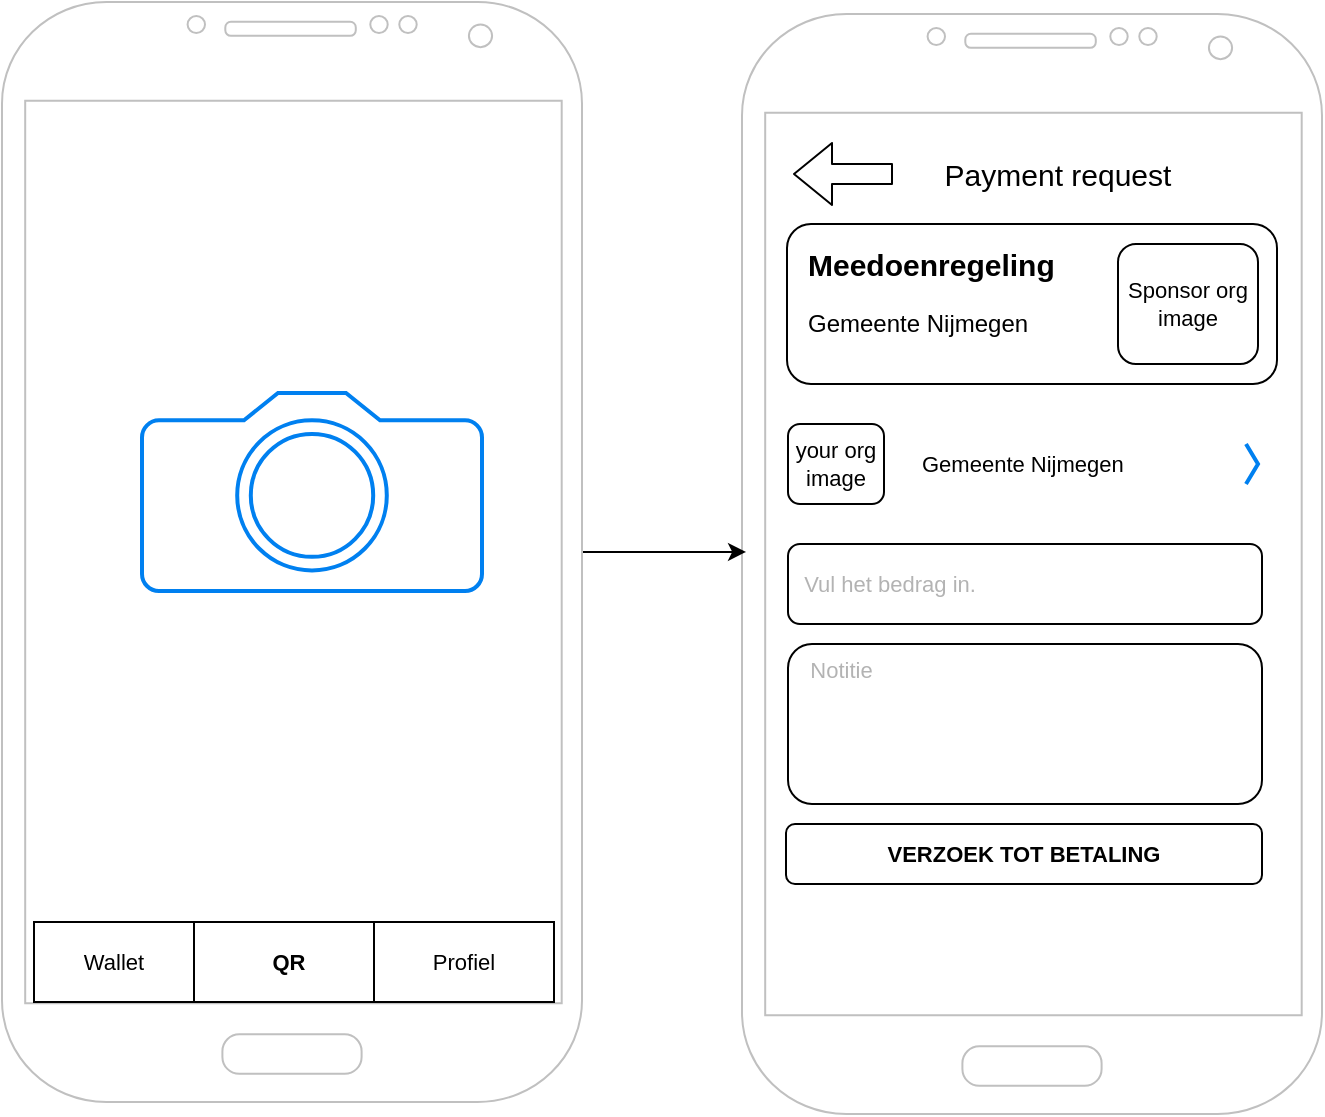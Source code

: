 <mxfile version="10.9.6" type="github"><diagram id="1XT0uS4XBgbiYzYYDxLh" name="Voucher - transaction"><mxGraphModel dx="1422" dy="778" grid="1" gridSize="10" guides="1" tooltips="1" connect="1" arrows="1" fold="1" page="1" pageScale="1" pageWidth="850" pageHeight="1100" math="0" shadow="0"><root><mxCell id="Rnv6FOSPcfC0qXLRBUFx-0"/><mxCell id="Rnv6FOSPcfC0qXLRBUFx-1" parent="Rnv6FOSPcfC0qXLRBUFx-0"/><mxCell id="E79mWQYVW6CS_nQMBuzf-0" value="" style="rounded=1;whiteSpace=wrap;html=1;fontSize=15;align=left;" vertex="1" parent="Rnv6FOSPcfC0qXLRBUFx-1"><mxGeometry x="452.5" y="130" width="245" height="80" as="geometry"/></mxCell><mxCell id="E79mWQYVW6CS_nQMBuzf-1" value="" style="verticalLabelPosition=bottom;verticalAlign=top;html=1;shadow=0;dashed=0;strokeWidth=1;shape=mxgraph.android.phone2;fillColor=#ffffff;strokeColor=#c0c0c0;fontSize=20;align=left;" vertex="1" parent="Rnv6FOSPcfC0qXLRBUFx-1"><mxGeometry x="430" y="25" width="290" height="550" as="geometry"/></mxCell><mxCell id="E79mWQYVW6CS_nQMBuzf-2" value="Meedoenregeling" style="text;html=1;strokeColor=none;fillColor=none;align=left;verticalAlign=middle;whiteSpace=wrap;rounded=0;fontStyle=1;fontSize=15;" vertex="1" parent="Rnv6FOSPcfC0qXLRBUFx-1"><mxGeometry x="460.5" y="140" width="40" height="20" as="geometry"/></mxCell><mxCell id="E79mWQYVW6CS_nQMBuzf-3" value="Gemeente Nijmegen" style="text;html=1;strokeColor=none;fillColor=none;align=left;verticalAlign=middle;whiteSpace=wrap;rounded=0;" vertex="1" parent="Rnv6FOSPcfC0qXLRBUFx-1"><mxGeometry x="460.5" y="170" width="157" height="20" as="geometry"/></mxCell><mxCell id="E79mWQYVW6CS_nQMBuzf-5" value="" style="shape=flexArrow;endArrow=classic;html=1;fontSize=15;" edge="1" parent="Rnv6FOSPcfC0qXLRBUFx-1"><mxGeometry width="50" height="50" relative="1" as="geometry"><mxPoint x="505.5" y="105" as="sourcePoint"/><mxPoint x="455.5" y="105" as="targetPoint"/></mxGeometry></mxCell><mxCell id="E79mWQYVW6CS_nQMBuzf-6" value="Payment request" style="text;html=1;strokeColor=none;fillColor=none;align=center;verticalAlign=middle;whiteSpace=wrap;rounded=0;fontSize=15;" vertex="1" parent="Rnv6FOSPcfC0qXLRBUFx-1"><mxGeometry x="518" y="95" width="140" height="20" as="geometry"/></mxCell><mxCell id="E79mWQYVW6CS_nQMBuzf-20" value="Sponsor org image" style="rounded=1;whiteSpace=wrap;html=1;fontSize=11;align=center;" vertex="1" parent="Rnv6FOSPcfC0qXLRBUFx-1"><mxGeometry x="618" y="140" width="70" height="60" as="geometry"/></mxCell><mxCell id="E79mWQYVW6CS_nQMBuzf-21" value="your org image" style="rounded=1;whiteSpace=wrap;html=1;fontSize=11;align=center;" vertex="1" parent="Rnv6FOSPcfC0qXLRBUFx-1"><mxGeometry x="453" y="230" width="48" height="40" as="geometry"/></mxCell><mxCell id="E79mWQYVW6CS_nQMBuzf-22" value="Gemeente Nijmegen" style="text;html=1;strokeColor=none;fillColor=none;align=left;verticalAlign=middle;whiteSpace=wrap;rounded=0;fontSize=11;" vertex="1" parent="Rnv6FOSPcfC0qXLRBUFx-1"><mxGeometry x="518" y="240" width="111" height="20" as="geometry"/></mxCell><mxCell id="E79mWQYVW6CS_nQMBuzf-23" value="" style="html=1;verticalLabelPosition=bottom;labelBackgroundColor=#ffffff;verticalAlign=top;shadow=0;dashed=0;strokeWidth=2;shape=mxgraph.ios7.misc.left;strokeColor=#0080f0;fontSize=11;align=left;direction=west;" vertex="1" parent="Rnv6FOSPcfC0qXLRBUFx-1"><mxGeometry x="682" y="240" width="6" height="20" as="geometry"/></mxCell><mxCell id="E79mWQYVW6CS_nQMBuzf-24" value="&lt;font color=&quot;#b3b3b3&quot;&gt;&amp;nbsp; Vul het bedrag in.&lt;/font&gt;" style="rounded=1;whiteSpace=wrap;html=1;fontSize=11;align=left;" vertex="1" parent="Rnv6FOSPcfC0qXLRBUFx-1"><mxGeometry x="453" y="290" width="237" height="40" as="geometry"/></mxCell><mxCell id="E79mWQYVW6CS_nQMBuzf-25" value="&lt;font color=&quot;#b3b3b3&quot;&gt;&amp;nbsp; &amp;nbsp;Notitie&lt;/font&gt;" style="rounded=1;whiteSpace=wrap;html=1;fontSize=11;align=left;verticalAlign=top;" vertex="1" parent="Rnv6FOSPcfC0qXLRBUFx-1"><mxGeometry x="453" y="340" width="237" height="80" as="geometry"/></mxCell><mxCell id="E79mWQYVW6CS_nQMBuzf-26" value="&lt;b&gt;VERZOEK TOT BETALING&lt;/b&gt;" style="rounded=1;whiteSpace=wrap;html=1;fontSize=11;align=center;" vertex="1" parent="Rnv6FOSPcfC0qXLRBUFx-1"><mxGeometry x="452" y="430" width="238" height="30" as="geometry"/></mxCell><mxCell id="E79mWQYVW6CS_nQMBuzf-32" style="edgeStyle=orthogonalEdgeStyle;rounded=0;orthogonalLoop=1;jettySize=auto;html=1;entryX=0.007;entryY=0.489;entryDx=0;entryDy=0;entryPerimeter=0;fontSize=11;" edge="1" parent="Rnv6FOSPcfC0qXLRBUFx-1" source="E79mWQYVW6CS_nQMBuzf-27" target="E79mWQYVW6CS_nQMBuzf-1"><mxGeometry relative="1" as="geometry"/></mxCell><mxCell id="E79mWQYVW6CS_nQMBuzf-27" value="" style="verticalLabelPosition=bottom;verticalAlign=top;html=1;shadow=0;dashed=0;strokeWidth=1;shape=mxgraph.android.phone2;fillColor=#ffffff;strokeColor=#c0c0c0;fontSize=20;align=left;" vertex="1" parent="Rnv6FOSPcfC0qXLRBUFx-1"><mxGeometry x="60" y="19" width="290" height="550" as="geometry"/></mxCell><mxCell id="E79mWQYVW6CS_nQMBuzf-28" value="&lt;b&gt;QR&lt;/b&gt;" style="rounded=0;whiteSpace=wrap;html=1;fontSize=11;align=center;" vertex="1" parent="Rnv6FOSPcfC0qXLRBUFx-1"><mxGeometry x="156" y="479" width="95" height="40" as="geometry"/></mxCell><mxCell id="E79mWQYVW6CS_nQMBuzf-29" value="Wallet" style="rounded=0;whiteSpace=wrap;html=1;fontSize=11;align=center;" vertex="1" parent="Rnv6FOSPcfC0qXLRBUFx-1"><mxGeometry x="76" y="479" width="80" height="40" as="geometry"/></mxCell><mxCell id="E79mWQYVW6CS_nQMBuzf-30" value="Profiel" style="rounded=0;whiteSpace=wrap;html=1;fontSize=11;align=center;" vertex="1" parent="Rnv6FOSPcfC0qXLRBUFx-1"><mxGeometry x="246" y="479" width="90" height="40" as="geometry"/></mxCell><mxCell id="E79mWQYVW6CS_nQMBuzf-31" value="" style="html=1;verticalLabelPosition=bottom;align=center;labelBackgroundColor=#ffffff;verticalAlign=top;strokeWidth=2;strokeColor=#0080F0;fillColor=#ffffff;shadow=0;dashed=0;shape=mxgraph.ios7.icons.camera;fontSize=11;" vertex="1" parent="Rnv6FOSPcfC0qXLRBUFx-1"><mxGeometry x="130" y="214.5" width="170" height="99" as="geometry"/></mxCell></root></mxGraphModel></diagram><diagram name="Product Voucher - transaction" id="_VlxH4ueJTYooWNz9vGT"><mxGraphModel dx="1422" dy="778" grid="1" gridSize="10" guides="1" tooltips="1" connect="1" arrows="1" fold="1" page="1" pageScale="1" pageWidth="850" pageHeight="1100" math="0" shadow="0"><root><mxCell id="qamEbHzSb0EnZZRgdVMM-0"/><mxCell id="qamEbHzSb0EnZZRgdVMM-1" parent="qamEbHzSb0EnZZRgdVMM-0"/><mxCell id="qamEbHzSb0EnZZRgdVMM-2" value="" style="rounded=1;whiteSpace=wrap;html=1;fontSize=15;align=left;" vertex="1" parent="qamEbHzSb0EnZZRgdVMM-1"><mxGeometry x="452.5" y="130" width="245" height="80" as="geometry"/></mxCell><mxCell id="qamEbHzSb0EnZZRgdVMM-3" value="" style="verticalLabelPosition=bottom;verticalAlign=top;html=1;shadow=0;dashed=0;strokeWidth=1;shape=mxgraph.android.phone2;fillColor=#ffffff;strokeColor=#c0c0c0;fontSize=20;align=left;" vertex="1" parent="qamEbHzSb0EnZZRgdVMM-1"><mxGeometry x="430" y="25" width="290" height="550" as="geometry"/></mxCell><mxCell id="qamEbHzSb0EnZZRgdVMM-4" value="Meedoenregeling" style="text;html=1;strokeColor=none;fillColor=none;align=left;verticalAlign=middle;whiteSpace=wrap;rounded=0;fontStyle=1;fontSize=15;" vertex="1" parent="qamEbHzSb0EnZZRgdVMM-1"><mxGeometry x="460.5" y="140" width="40" height="20" as="geometry"/></mxCell><mxCell id="qamEbHzSb0EnZZRgdVMM-5" value="Gemeente Nijmegen" style="text;html=1;strokeColor=none;fillColor=none;align=left;verticalAlign=middle;whiteSpace=wrap;rounded=0;" vertex="1" parent="qamEbHzSb0EnZZRgdVMM-1"><mxGeometry x="460.5" y="170" width="157" height="20" as="geometry"/></mxCell><mxCell id="qamEbHzSb0EnZZRgdVMM-6" value="" style="shape=flexArrow;endArrow=classic;html=1;fontSize=15;" edge="1" parent="qamEbHzSb0EnZZRgdVMM-1"><mxGeometry width="50" height="50" relative="1" as="geometry"><mxPoint x="505.5" y="105" as="sourcePoint"/><mxPoint x="455.5" y="105" as="targetPoint"/></mxGeometry></mxCell><mxCell id="qamEbHzSb0EnZZRgdVMM-7" value="Payment request" style="text;html=1;strokeColor=none;fillColor=none;align=center;verticalAlign=middle;whiteSpace=wrap;rounded=0;fontSize=15;" vertex="1" parent="qamEbHzSb0EnZZRgdVMM-1"><mxGeometry x="518" y="95" width="140" height="20" as="geometry"/></mxCell><mxCell id="qamEbHzSb0EnZZRgdVMM-8" value="Sponsor org image" style="rounded=1;whiteSpace=wrap;html=1;fontSize=11;align=center;" vertex="1" parent="qamEbHzSb0EnZZRgdVMM-1"><mxGeometry x="618" y="140" width="70" height="60" as="geometry"/></mxCell><mxCell id="qamEbHzSb0EnZZRgdVMM-9" value="your org image" style="rounded=1;whiteSpace=wrap;html=1;fontSize=11;align=center;" vertex="1" parent="qamEbHzSb0EnZZRgdVMM-1"><mxGeometry x="453" y="230" width="48" height="40" as="geometry"/></mxCell><mxCell id="qamEbHzSb0EnZZRgdVMM-10" value="Gemeente Nijmegen" style="text;html=1;strokeColor=none;fillColor=none;align=left;verticalAlign=middle;whiteSpace=wrap;rounded=0;fontSize=11;" vertex="1" parent="qamEbHzSb0EnZZRgdVMM-1"><mxGeometry x="518" y="240" width="111" height="20" as="geometry"/></mxCell><mxCell id="qamEbHzSb0EnZZRgdVMM-11" value="" style="html=1;verticalLabelPosition=bottom;labelBackgroundColor=#ffffff;verticalAlign=top;shadow=0;dashed=0;strokeWidth=2;shape=mxgraph.ios7.misc.left;strokeColor=#0080f0;fontSize=11;align=left;direction=west;" vertex="1" parent="qamEbHzSb0EnZZRgdVMM-1"><mxGeometry x="682" y="240" width="6" height="20" as="geometry"/></mxCell><mxCell id="qamEbHzSb0EnZZRgdVMM-12" value="&lt;font color=&quot;#b3b3b3&quot;&gt;&amp;nbsp; Vul het bedrag in.&lt;/font&gt;" style="rounded=1;whiteSpace=wrap;html=1;fontSize=11;align=left;" vertex="1" parent="qamEbHzSb0EnZZRgdVMM-1"><mxGeometry x="453" y="290" width="237" height="40" as="geometry"/></mxCell><mxCell id="qamEbHzSb0EnZZRgdVMM-13" value="&lt;font color=&quot;#b3b3b3&quot;&gt;&amp;nbsp; &amp;nbsp;Notitie&lt;/font&gt;" style="rounded=1;whiteSpace=wrap;html=1;fontSize=11;align=left;verticalAlign=top;" vertex="1" parent="qamEbHzSb0EnZZRgdVMM-1"><mxGeometry x="453" y="340" width="237" height="80" as="geometry"/></mxCell><mxCell id="qamEbHzSb0EnZZRgdVMM-14" value="&lt;b&gt;VERZOEK TOT BETALING&lt;/b&gt;" style="rounded=1;whiteSpace=wrap;html=1;fontSize=11;align=center;" vertex="1" parent="qamEbHzSb0EnZZRgdVMM-1"><mxGeometry x="452" y="430" width="238" height="30" as="geometry"/></mxCell><mxCell id="qamEbHzSb0EnZZRgdVMM-15" style="edgeStyle=orthogonalEdgeStyle;rounded=0;orthogonalLoop=1;jettySize=auto;html=1;entryX=0.007;entryY=0.489;entryDx=0;entryDy=0;entryPerimeter=0;fontSize=11;" edge="1" parent="qamEbHzSb0EnZZRgdVMM-1" source="qamEbHzSb0EnZZRgdVMM-16" target="qamEbHzSb0EnZZRgdVMM-3"><mxGeometry relative="1" as="geometry"/></mxCell><mxCell id="qamEbHzSb0EnZZRgdVMM-16" value="" style="verticalLabelPosition=bottom;verticalAlign=top;html=1;shadow=0;dashed=0;strokeWidth=1;shape=mxgraph.android.phone2;fillColor=#ffffff;strokeColor=#c0c0c0;fontSize=20;align=left;" vertex="1" parent="qamEbHzSb0EnZZRgdVMM-1"><mxGeometry x="60" y="19" width="290" height="550" as="geometry"/></mxCell><mxCell id="qamEbHzSb0EnZZRgdVMM-17" value="&lt;b&gt;QR&lt;/b&gt;" style="rounded=0;whiteSpace=wrap;html=1;fontSize=11;align=center;" vertex="1" parent="qamEbHzSb0EnZZRgdVMM-1"><mxGeometry x="156" y="479" width="95" height="40" as="geometry"/></mxCell><mxCell id="qamEbHzSb0EnZZRgdVMM-18" value="Wallet" style="rounded=0;whiteSpace=wrap;html=1;fontSize=11;align=center;" vertex="1" parent="qamEbHzSb0EnZZRgdVMM-1"><mxGeometry x="76" y="479" width="80" height="40" as="geometry"/></mxCell><mxCell id="qamEbHzSb0EnZZRgdVMM-19" value="Profiel" style="rounded=0;whiteSpace=wrap;html=1;fontSize=11;align=center;" vertex="1" parent="qamEbHzSb0EnZZRgdVMM-1"><mxGeometry x="246" y="479" width="90" height="40" as="geometry"/></mxCell><mxCell id="qamEbHzSb0EnZZRgdVMM-20" value="" style="html=1;verticalLabelPosition=bottom;align=center;labelBackgroundColor=#ffffff;verticalAlign=top;strokeWidth=2;strokeColor=#0080F0;fillColor=#ffffff;shadow=0;dashed=0;shape=mxgraph.ios7.icons.camera;fontSize=11;" vertex="1" parent="qamEbHzSb0EnZZRgdVMM-1"><mxGeometry x="130" y="214.5" width="170" height="99" as="geometry"/></mxCell></root></mxGraphModel></diagram><diagram id="82QRQXxM3kOODXKb8RHL" name="Vouchers tab"><mxGraphModel dx="1422" dy="778" grid="1" gridSize="10" guides="1" tooltips="1" connect="1" arrows="1" fold="1" page="1" pageScale="1" pageWidth="850" pageHeight="1100" math="0" shadow="0"><root><mxCell id="p1oQyMYAT1WMQYtlTMwV-0"/><mxCell id="p1oQyMYAT1WMQYtlTMwV-1" parent="p1oQyMYAT1WMQYtlTMwV-0"/><mxCell id="lgO4W5Fj85qe3-rP09ux-16" value="" style="rounded=1;whiteSpace=wrap;html=1;fontSize=15;align=left;" vertex="1" parent="p1oQyMYAT1WMQYtlTMwV-1"><mxGeometry x="45" y="200" width="245" height="80" as="geometry"/></mxCell><mxCell id="lgO4W5Fj85qe3-rP09ux-0" value="Currency" style="rounded=0;whiteSpace=wrap;html=1;fontStyle=0" vertex="1" parent="p1oQyMYAT1WMQYtlTMwV-1"><mxGeometry x="30" y="150" width="90" height="40" as="geometry"/></mxCell><mxCell id="lgO4W5Fj85qe3-rP09ux-1" value="Assets" style="rounded=0;whiteSpace=wrap;html=1;" vertex="1" parent="p1oQyMYAT1WMQYtlTMwV-1"><mxGeometry x="120" y="150" width="90" height="40" as="geometry"/></mxCell><mxCell id="lgO4W5Fj85qe3-rP09ux-2" value="Vouchers" style="rounded=0;whiteSpace=wrap;html=1;fontStyle=1" vertex="1" parent="p1oQyMYAT1WMQYtlTMwV-1"><mxGeometry x="210" y="150" width="90" height="40" as="geometry"/></mxCell><mxCell id="lgO4W5Fj85qe3-rP09ux-6" value="Vouchers" style="text;html=1;strokeColor=none;fillColor=none;align=left;verticalAlign=middle;whiteSpace=wrap;rounded=0;fontSize=26;" vertex="1" parent="p1oQyMYAT1WMQYtlTMwV-1"><mxGeometry x="50" y="100" width="85" height="30" as="geometry"/></mxCell><mxCell id="lgO4W5Fj85qe3-rP09ux-10" value="" style="verticalLabelPosition=bottom;verticalAlign=top;html=1;shadow=0;dashed=0;strokeWidth=1;shape=mxgraph.android.phone2;fillColor=#ffffff;strokeColor=#c0c0c0;fontSize=20;align=left;" vertex="1" parent="p1oQyMYAT1WMQYtlTMwV-1"><mxGeometry x="20" y="10" width="290" height="550" as="geometry"/></mxCell><mxCell id="lgO4W5Fj85qe3-rP09ux-11" value="" style="ellipse;whiteSpace=wrap;html=1;aspect=fixed;" vertex="1" parent="p1oQyMYAT1WMQYtlTMwV-1"><mxGeometry x="220" y="210" width="60" height="60" as="geometry"/></mxCell><mxCell id="lgO4W5Fj85qe3-rP09ux-12" value="Meedoenregeling" style="text;html=1;strokeColor=none;fillColor=none;align=left;verticalAlign=middle;whiteSpace=wrap;rounded=0;fontStyle=1;fontSize=15;" vertex="1" parent="p1oQyMYAT1WMQYtlTMwV-1"><mxGeometry x="53" y="210" width="40" height="20" as="geometry"/></mxCell><mxCell id="lgO4W5Fj85qe3-rP09ux-13" value="Gemeente Nijmegen" style="text;html=1;strokeColor=none;fillColor=none;align=left;verticalAlign=middle;whiteSpace=wrap;rounded=0;" vertex="1" parent="p1oQyMYAT1WMQYtlTMwV-1"><mxGeometry x="53" y="230" width="157" height="20" as="geometry"/></mxCell><mxCell id="lgO4W5Fj85qe3-rP09ux-14" value="€ 25, 51" style="text;html=1;strokeColor=none;fillColor=none;align=left;verticalAlign=middle;whiteSpace=wrap;rounded=0;fontSize=15;" vertex="1" parent="p1oQyMYAT1WMQYtlTMwV-1"><mxGeometry x="55" y="250" width="60" height="20" as="geometry"/></mxCell><mxCell id="lgO4W5Fj85qe3-rP09ux-27" value="" style="rounded=1;whiteSpace=wrap;html=1;fontSize=15;align=left;" vertex="1" parent="p1oQyMYAT1WMQYtlTMwV-1"><mxGeometry x="382.5" y="115" width="245" height="80" as="geometry"/></mxCell><mxCell id="lgO4W5Fj85qe3-rP09ux-32" value="" style="verticalLabelPosition=bottom;verticalAlign=top;html=1;shadow=0;dashed=0;strokeWidth=1;shape=mxgraph.android.phone2;fillColor=#ffffff;strokeColor=#c0c0c0;fontSize=20;align=left;" vertex="1" parent="p1oQyMYAT1WMQYtlTMwV-1"><mxGeometry x="360" y="10" width="290" height="550" as="geometry"/></mxCell><mxCell id="lgO4W5Fj85qe3-rP09ux-34" value="Meedoenregeling" style="text;html=1;strokeColor=none;fillColor=none;align=left;verticalAlign=middle;whiteSpace=wrap;rounded=0;fontStyle=1;fontSize=15;" vertex="1" parent="p1oQyMYAT1WMQYtlTMwV-1"><mxGeometry x="390.5" y="125" width="40" height="20" as="geometry"/></mxCell><mxCell id="lgO4W5Fj85qe3-rP09ux-35" value="Gemeente Nijmegen" style="text;html=1;strokeColor=none;fillColor=none;align=left;verticalAlign=middle;whiteSpace=wrap;rounded=0;" vertex="1" parent="p1oQyMYAT1WMQYtlTMwV-1"><mxGeometry x="390.5" y="145" width="157" height="20" as="geometry"/></mxCell><mxCell id="lgO4W5Fj85qe3-rP09ux-36" value="€ 25, 51" style="text;html=1;strokeColor=none;fillColor=none;align=left;verticalAlign=middle;whiteSpace=wrap;rounded=0;fontSize=15;" vertex="1" parent="p1oQyMYAT1WMQYtlTMwV-1"><mxGeometry x="392.5" y="165" width="60" height="20" as="geometry"/></mxCell><mxCell id="lgO4W5Fj85qe3-rP09ux-37" value="" style="shape=flexArrow;endArrow=classic;html=1;fontSize=15;" edge="1" parent="p1oQyMYAT1WMQYtlTMwV-1"><mxGeometry width="50" height="50" relative="1" as="geometry"><mxPoint x="435.5" y="90" as="sourcePoint"/><mxPoint x="385.5" y="90" as="targetPoint"/></mxGeometry></mxCell><mxCell id="lgO4W5Fj85qe3-rP09ux-38" value="Voucher" style="text;html=1;strokeColor=none;fillColor=none;align=center;verticalAlign=middle;whiteSpace=wrap;rounded=0;fontSize=15;" vertex="1" parent="p1oQyMYAT1WMQYtlTMwV-1"><mxGeometry x="480" y="70" width="40" height="20" as="geometry"/></mxCell><mxCell id="lgO4W5Fj85qe3-rP09ux-39" value="Email to Me" style="rounded=1;whiteSpace=wrap;html=1;fontSize=15;align=center;" vertex="1" parent="p1oQyMYAT1WMQYtlTMwV-1"><mxGeometry x="383" y="210" width="108" height="30" as="geometry"/></mxCell><mxCell id="lgO4W5Fj85qe3-rP09ux-40" value="Voucher Info" style="rounded=1;whiteSpace=wrap;html=1;fontSize=15;align=center;" vertex="1" parent="p1oQyMYAT1WMQYtlTMwV-1"><mxGeometry x="510" y="210" width="118" height="30" as="geometry"/></mxCell><mxCell id="lgO4W5Fj85qe3-rP09ux-41" value="History" style="text;html=1;strokeColor=none;fillColor=none;align=left;verticalAlign=middle;whiteSpace=wrap;rounded=0;fontSize=20;fontStyle=1" vertex="1" parent="p1oQyMYAT1WMQYtlTMwV-1"><mxGeometry x="390.5" y="260" width="40" height="20" as="geometry"/></mxCell><mxCell id="lgO4W5Fj85qe3-rP09ux-42" value="Aangemaakt&lt;br style=&quot;font-size: 11px;&quot;&gt;1 Februari 2020" style="text;html=1;strokeColor=none;fillColor=none;align=right;verticalAlign=middle;whiteSpace=wrap;rounded=0;fontSize=11;" vertex="1" parent="p1oQyMYAT1WMQYtlTMwV-1"><mxGeometry x="530" y="260" width="88" height="20" as="geometry"/></mxCell><mxCell id="lgO4W5Fj85qe3-rP09ux-44" value="" style="rounded=1;whiteSpace=wrap;html=1;fontSize=11;align=left;" vertex="1" parent="p1oQyMYAT1WMQYtlTMwV-1"><mxGeometry x="383" y="300" width="247" height="40" as="geometry"/></mxCell><mxCell id="lgO4W5Fj85qe3-rP09ux-46" value="Gemeente Nijmegen&amp;nbsp;&lt;br&gt;15 juli 16:16" style="text;html=1;fontSize=11;" vertex="1" parent="p1oQyMYAT1WMQYtlTMwV-1"><mxGeometry x="427.5" y="305" width="190" height="30" as="geometry"/></mxCell><mxCell id="lgO4W5Fj85qe3-rP09ux-47" value="" style="ellipse;whiteSpace=wrap;html=1;aspect=fixed;fontSize=11;align=right;" vertex="1" parent="p1oQyMYAT1WMQYtlTMwV-1"><mxGeometry x="390.5" y="305" width="30" height="30" as="geometry"/></mxCell><mxCell id="lgO4W5Fj85qe3-rP09ux-48" value="-1,00&lt;br&gt;Betaald" style="text;html=1;strokeColor=none;fillColor=none;align=center;verticalAlign=middle;whiteSpace=wrap;rounded=0;fontSize=11;" vertex="1" parent="p1oQyMYAT1WMQYtlTMwV-1"><mxGeometry x="578" y="310" width="40" height="20" as="geometry"/></mxCell><mxCell id="lgO4W5Fj85qe3-rP09ux-49" value="" style="rounded=1;whiteSpace=wrap;html=1;fontSize=11;align=left;" vertex="1" parent="p1oQyMYAT1WMQYtlTMwV-1"><mxGeometry x="383" y="350" width="247" height="40" as="geometry"/></mxCell><mxCell id="lgO4W5Fj85qe3-rP09ux-50" value="10 Yoga lessen&amp;nbsp;&lt;br&gt;15 juli 16:16" style="text;html=1;fontSize=11;" vertex="1" parent="p1oQyMYAT1WMQYtlTMwV-1"><mxGeometry x="427.5" y="355" width="190" height="30" as="geometry"/></mxCell><mxCell id="lgO4W5Fj85qe3-rP09ux-51" value="" style="ellipse;whiteSpace=wrap;html=1;aspect=fixed;fontSize=11;align=right;" vertex="1" parent="p1oQyMYAT1WMQYtlTMwV-1"><mxGeometry x="390.5" y="355" width="30" height="30" as="geometry"/></mxCell><mxCell id="lgO4W5Fj85qe3-rP09ux-52" value="-1,00&lt;br&gt;Aanbieding" style="text;html=1;strokeColor=none;fillColor=none;align=center;verticalAlign=middle;whiteSpace=wrap;rounded=0;fontSize=11;" vertex="1" parent="p1oQyMYAT1WMQYtlTMwV-1"><mxGeometry x="578" y="360" width="40" height="20" as="geometry"/></mxCell><mxCell id="lgO4W5Fj85qe3-rP09ux-53" value="" style="shape=image;html=1;verticalAlign=top;verticalLabelPosition=bottom;labelBackgroundColor=#ffffff;imageAspect=0;aspect=fixed;image=https://cdn1.iconfinder.com/data/icons/ios-11-glyphs/30/qr_code-128.png;fontSize=11;align=right;" vertex="1" parent="p1oQyMYAT1WMQYtlTMwV-1"><mxGeometry x="554" y="122" width="68" height="68" as="geometry"/></mxCell></root></mxGraphModel></diagram><diagram id="AFBHWnaIdj66rQOSIgS_" name="Currency tab"><mxGraphModel dx="1422" dy="778" grid="1" gridSize="10" guides="1" tooltips="1" connect="1" arrows="1" fold="1" page="1" pageScale="1" pageWidth="850" pageHeight="1100" math="0" shadow="0"><root><mxCell id="0"/><mxCell id="1" parent="0"/><mxCell id="tSxZa9qcNZNGz7dJJqBY-1" value="Currency" style="rounded=0;whiteSpace=wrap;html=1;fontStyle=1" parent="1" vertex="1"><mxGeometry x="30" y="150" width="90" height="40" as="geometry"/></mxCell><mxCell id="tSxZa9qcNZNGz7dJJqBY-4" value="Assets" style="rounded=0;whiteSpace=wrap;html=1;" parent="1" vertex="1"><mxGeometry x="120" y="150" width="90" height="40" as="geometry"/></mxCell><mxCell id="tSxZa9qcNZNGz7dJJqBY-5" value="Vouchers" style="rounded=0;whiteSpace=wrap;html=1;" parent="1" vertex="1"><mxGeometry x="210" y="150" width="90" height="40" as="geometry"/></mxCell><mxCell id="tSxZa9qcNZNGz7dJJqBY-6" value="100&lt;br&gt;Euro" style="rounded=0;whiteSpace=wrap;html=1;" parent="1" vertex="1"><mxGeometry x="30" y="220" width="270" height="40" as="geometry"/></mxCell><mxCell id="tSxZa9qcNZNGz7dJJqBY-7" value="Send" style="rounded=0;whiteSpace=wrap;html=1;" parent="1" vertex="1"><mxGeometry x="30" y="220" width="70" height="40" as="geometry"/></mxCell><mxCell id="tSxZa9qcNZNGz7dJJqBY-8" value="Request" style="rounded=0;whiteSpace=wrap;html=1;" parent="1" vertex="1"><mxGeometry x="230" y="220" width="70" height="40" as="geometry"/></mxCell><mxCell id="tSxZa9qcNZNGz7dJJqBY-10" value="Wallet" style="text;html=1;strokeColor=none;fillColor=none;align=left;verticalAlign=middle;whiteSpace=wrap;rounded=0;fontSize=26;" parent="1" vertex="1"><mxGeometry x="50" y="100" width="85" height="30" as="geometry"/></mxCell><mxCell id="tSxZa9qcNZNGz7dJJqBY-12" value="100&lt;br&gt;Ether" style="rounded=0;whiteSpace=wrap;html=1;" parent="1" vertex="1"><mxGeometry x="30" y="285" width="270" height="40" as="geometry"/></mxCell><mxCell id="tSxZa9qcNZNGz7dJJqBY-13" value="Send" style="rounded=0;whiteSpace=wrap;html=1;" parent="1" vertex="1"><mxGeometry x="30" y="285" width="70" height="40" as="geometry"/></mxCell><mxCell id="tSxZa9qcNZNGz7dJJqBY-14" value="Request" style="rounded=0;whiteSpace=wrap;html=1;" parent="1" vertex="1"><mxGeometry x="230" y="285" width="70" height="40" as="geometry"/></mxCell><mxCell id="tSxZa9qcNZNGz7dJJqBY-11" value="" style="verticalLabelPosition=bottom;verticalAlign=top;html=1;shadow=0;dashed=0;strokeWidth=1;shape=mxgraph.android.phone2;fillColor=#ffffff;strokeColor=#c0c0c0;fontSize=20;align=left;" parent="1" vertex="1"><mxGeometry x="20" y="10" width="290" height="550" as="geometry"/></mxCell><mxCell id="axm_lijVPQ2IIlZtRWUP-11" value="" style="verticalLabelPosition=bottom;verticalAlign=top;html=1;shadow=0;dashed=0;strokeWidth=1;shape=mxgraph.android.phone2;fillColor=#ffffff;strokeColor=#c0c0c0;fontSize=20;align=left;" parent="1" vertex="1"><mxGeometry x="395" y="10" width="290" height="550" as="geometry"/></mxCell><mxCell id="axm_lijVPQ2IIlZtRWUP-12" value="" style="shape=singleArrow;direction=west;whiteSpace=wrap;html=1;fontSize=26;align=left;" parent="1" vertex="1"><mxGeometry x="425" y="85" width="35" height="25" as="geometry"/></mxCell><mxCell id="axm_lijVPQ2IIlZtRWUP-13" value="100 Euro" style="text;html=1;strokeColor=none;fillColor=none;align=left;verticalAlign=middle;whiteSpace=wrap;rounded=0;fontSize=26;" parent="1" vertex="1"><mxGeometry x="425" y="140" width="245" height="20" as="geometry"/></mxCell><mxCell id="axm_lijVPQ2IIlZtRWUP-14" value="Currency&lt;br style=&quot;font-size: 12px;&quot;&gt;info" style="text;html=1;strokeColor=none;fillColor=none;align=center;verticalAlign=middle;whiteSpace=wrap;rounded=0;fontSize=12;" parent="1" vertex="1"><mxGeometry x="497.5" y="87.5" width="100" height="20" as="geometry"/></mxCell><mxCell id="axm_lijVPQ2IIlZtRWUP-15" value="Huidige balans" style="text;html=1;strokeColor=none;fillColor=none;align=center;verticalAlign=middle;whiteSpace=wrap;rounded=0;fontSize=12;" parent="1" vertex="1"><mxGeometry x="430" y="170" width="90" height="20" as="geometry"/></mxCell><mxCell id="axm_lijVPQ2IIlZtRWUP-17" value="Send" style="rounded=0;whiteSpace=wrap;html=1;" parent="1" vertex="1"><mxGeometry x="426" y="210" width="113" height="40" as="geometry"/></mxCell><mxCell id="axm_lijVPQ2IIlZtRWUP-18" value="Request" style="rounded=0;whiteSpace=wrap;html=1;" parent="1" vertex="1"><mxGeometry x="553" y="210" width="110" height="40" as="geometry"/></mxCell><mxCell id="axm_lijVPQ2IIlZtRWUP-19" value="Transactionoverview" style="text;html=1;strokeColor=none;fillColor=none;align=center;verticalAlign=middle;whiteSpace=wrap;rounded=0;fontSize=12;" parent="1" vertex="1"><mxGeometry x="455" y="275" width="40" height="20" as="geometry"/></mxCell><mxCell id="axm_lijVPQ2IIlZtRWUP-21" value="max@forus.io" style="text;html=1;strokeColor=none;fillColor=none;align=center;verticalAlign=middle;whiteSpace=wrap;rounded=0;fontSize=12;" parent="1" vertex="1"><mxGeometry x="442.5" y="325" width="40" height="20" as="geometry"/></mxCell><mxCell id="axm_lijVPQ2IIlZtRWUP-24" value="14 Juli 2019" style="text;html=1;strokeColor=none;fillColor=none;align=center;verticalAlign=middle;whiteSpace=wrap;rounded=0;fontSize=12;" parent="1" vertex="1"><mxGeometry x="426" y="305" width="75" height="20" as="geometry"/></mxCell><mxCell id="axm_lijVPQ2IIlZtRWUP-26" value="-250&amp;nbsp;" style="text;html=1;strokeColor=none;fillColor=none;align=center;verticalAlign=middle;whiteSpace=wrap;rounded=0;fontSize=12;" parent="1" vertex="1"><mxGeometry x="600" y="305" width="40" height="20" as="geometry"/></mxCell><mxCell id="axm_lijVPQ2IIlZtRWUP-30" value="" style="shape=image;html=1;verticalAlign=top;verticalLabelPosition=bottom;labelBackgroundColor=#ffffff;imageAspect=0;aspect=fixed;image=https://cdn0.iconfinder.com/data/icons/small-n-flat/24/678069-sign-error-128.png;fontSize=12;align=left;" parent="1" vertex="1"><mxGeometry x="640" y="300" width="28" height="28" as="geometry"/></mxCell><mxCell id="axm_lijVPQ2IIlZtRWUP-32" value="" style="shape=image;html=1;verticalAlign=top;verticalLabelPosition=bottom;labelBackgroundColor=#ffffff;imageAspect=0;aspect=fixed;image=https://cdn0.iconfinder.com/data/icons/heroicons-ui/24/icon-arrow-left-128.png;fontSize=12;align=left;" parent="1" vertex="1"><mxGeometry x="640" y="366" width="28" height="28" as="geometry"/></mxCell><mxCell id="axm_lijVPQ2IIlZtRWUP-33" value="max@forus.io" style="text;html=1;strokeColor=none;fillColor=none;align=center;verticalAlign=middle;whiteSpace=wrap;rounded=0;fontSize=12;" parent="1" vertex="1"><mxGeometry x="441.5" y="390" width="40" height="20" as="geometry"/></mxCell><mxCell id="axm_lijVPQ2IIlZtRWUP-34" value="14 Juli 2019" style="text;html=1;strokeColor=none;fillColor=none;align=center;verticalAlign=middle;whiteSpace=wrap;rounded=0;fontSize=12;" parent="1" vertex="1"><mxGeometry x="425" y="370" width="75" height="20" as="geometry"/></mxCell><mxCell id="axm_lijVPQ2IIlZtRWUP-35" value="40" style="text;html=1;strokeColor=none;fillColor=none;align=center;verticalAlign=middle;whiteSpace=wrap;rounded=0;fontSize=12;" parent="1" vertex="1"><mxGeometry x="599" y="370" width="40" height="20" as="geometry"/></mxCell><mxCell id="axm_lijVPQ2IIlZtRWUP-37" value="" style="shape=image;html=1;verticalAlign=top;verticalLabelPosition=bottom;labelBackgroundColor=#ffffff;imageAspect=0;aspect=fixed;image=https://cdn0.iconfinder.com/data/icons/heroicons-ui/24/icon-arrow-right-128.png;fontSize=12;align=left;" parent="1" vertex="1"><mxGeometry x="640" y="420" width="24" height="24" as="geometry"/></mxCell><mxCell id="axm_lijVPQ2IIlZtRWUP-38" value="max@forus.io" style="text;html=1;strokeColor=none;fillColor=none;align=center;verticalAlign=middle;whiteSpace=wrap;rounded=0;fontSize=12;" parent="1" vertex="1"><mxGeometry x="442.5" y="440" width="40" height="20" as="geometry"/></mxCell><mxCell id="axm_lijVPQ2IIlZtRWUP-39" value="14 Juli 2019" style="text;html=1;strokeColor=none;fillColor=none;align=center;verticalAlign=middle;whiteSpace=wrap;rounded=0;fontSize=12;" parent="1" vertex="1"><mxGeometry x="426" y="420" width="75" height="20" as="geometry"/></mxCell><mxCell id="axm_lijVPQ2IIlZtRWUP-40" value="50" style="text;html=1;strokeColor=none;fillColor=none;align=center;verticalAlign=middle;whiteSpace=wrap;rounded=0;fontSize=12;" parent="1" vertex="1"><mxGeometry x="600" y="420" width="40" height="20" as="geometry"/></mxCell><mxCell id="s7A2kgPU2c8rB3wJAw9a-1" value="" style="rounded=0;whiteSpace=wrap;html=1;fontSize=10;align=left;" parent="1" vertex="1"><mxGeometry x="730" y="140" width="120" height="60" as="geometry"/></mxCell></root></mxGraphModel></diagram><diagram id="wxYOGgg-Bq8tj76P_l-5" name="Currency - Send"><mxGraphModel dx="1422" dy="778" grid="1" gridSize="10" guides="1" tooltips="1" connect="1" arrows="1" fold="1" page="1" pageScale="1" pageWidth="850" pageHeight="1100" math="0" shadow="0"><root><mxCell id="ThYuLFQUq6e_R07Y2YzK-0"/><mxCell id="ThYuLFQUq6e_R07Y2YzK-1" parent="ThYuLFQUq6e_R07Y2YzK-0"/><mxCell id="ThYuLFQUq6e_R07Y2YzK-2" value="" style="verticalLabelPosition=bottom;verticalAlign=top;html=1;shadow=0;dashed=0;strokeWidth=1;shape=mxgraph.android.phone2;fillColor=#ffffff;strokeColor=#c0c0c0;fontSize=20;align=left;" parent="ThYuLFQUq6e_R07Y2YzK-1" vertex="1"><mxGeometry x="342" y="30" width="290" height="550" as="geometry"/></mxCell><mxCell id="ThYuLFQUq6e_R07Y2YzK-62" value="" style="verticalLabelPosition=bottom;verticalAlign=top;html=1;shadow=0;dashed=0;strokeWidth=1;shape=mxgraph.android.phone2;fillColor=#ffffff;strokeColor=#c0c0c0;fontSize=20;align=left;" parent="ThYuLFQUq6e_R07Y2YzK-1" vertex="1"><mxGeometry x="20" y="20" width="290" height="550" as="geometry"/></mxCell><mxCell id="ThYuLFQUq6e_R07Y2YzK-63" value="" style="shape=singleArrow;direction=west;whiteSpace=wrap;html=1;fontSize=26;align=left;" parent="ThYuLFQUq6e_R07Y2YzK-1" vertex="1"><mxGeometry x="50" y="95" width="35" height="25" as="geometry"/></mxCell><mxCell id="ThYuLFQUq6e_R07Y2YzK-64" value="100 Euro" style="text;html=1;strokeColor=none;fillColor=none;align=left;verticalAlign=middle;whiteSpace=wrap;rounded=0;fontSize=26;" parent="ThYuLFQUq6e_R07Y2YzK-1" vertex="1"><mxGeometry x="50" y="150" width="245" height="20" as="geometry"/></mxCell><mxCell id="ThYuLFQUq6e_R07Y2YzK-65" value="Currency&lt;br style=&quot;font-size: 12px;&quot;&gt;info" style="text;html=1;strokeColor=none;fillColor=none;align=center;verticalAlign=middle;whiteSpace=wrap;rounded=0;fontSize=12;" parent="ThYuLFQUq6e_R07Y2YzK-1" vertex="1"><mxGeometry x="122.5" y="97.5" width="100" height="20" as="geometry"/></mxCell><mxCell id="ThYuLFQUq6e_R07Y2YzK-66" value="Huidige balans" style="text;html=1;strokeColor=none;fillColor=none;align=center;verticalAlign=middle;whiteSpace=wrap;rounded=0;fontSize=12;" parent="ThYuLFQUq6e_R07Y2YzK-1" vertex="1"><mxGeometry x="55" y="180" width="90" height="20" as="geometry"/></mxCell><mxCell id="-uZY_bfyoXJA9FVLpVnR-2" style="edgeStyle=orthogonalEdgeStyle;rounded=0;orthogonalLoop=1;jettySize=auto;html=1;entryX=0.501;entryY=0.002;entryDx=0;entryDy=0;entryPerimeter=0;fontSize=10;" parent="ThYuLFQUq6e_R07Y2YzK-1" source="ThYuLFQUq6e_R07Y2YzK-67" target="ThYuLFQUq6e_R07Y2YzK-2" edge="1"><mxGeometry relative="1" as="geometry"><Array as="points"><mxPoint x="10" y="240"/><mxPoint x="10" y="10"/><mxPoint x="487" y="10"/></Array></mxGeometry></mxCell><mxCell id="ThYuLFQUq6e_R07Y2YzK-67" value="Send" style="rounded=0;whiteSpace=wrap;html=1;" parent="ThYuLFQUq6e_R07Y2YzK-1" vertex="1"><mxGeometry x="51" y="220" width="113" height="40" as="geometry"/></mxCell><mxCell id="ThYuLFQUq6e_R07Y2YzK-68" value="Request" style="rounded=0;whiteSpace=wrap;html=1;" parent="ThYuLFQUq6e_R07Y2YzK-1" vertex="1"><mxGeometry x="178" y="220" width="110" height="40" as="geometry"/></mxCell><mxCell id="ThYuLFQUq6e_R07Y2YzK-69" value="Transactionoverview" style="text;html=1;strokeColor=none;fillColor=none;align=center;verticalAlign=middle;whiteSpace=wrap;rounded=0;fontSize=12;" parent="ThYuLFQUq6e_R07Y2YzK-1" vertex="1"><mxGeometry x="80" y="285" width="40" height="20" as="geometry"/></mxCell><mxCell id="ThYuLFQUq6e_R07Y2YzK-70" value="max@forus.io" style="text;html=1;strokeColor=none;fillColor=none;align=center;verticalAlign=middle;whiteSpace=wrap;rounded=0;fontSize=12;" parent="ThYuLFQUq6e_R07Y2YzK-1" vertex="1"><mxGeometry x="67.5" y="335" width="40" height="20" as="geometry"/></mxCell><mxCell id="ThYuLFQUq6e_R07Y2YzK-71" value="14 Juli 2019" style="text;html=1;strokeColor=none;fillColor=none;align=center;verticalAlign=middle;whiteSpace=wrap;rounded=0;fontSize=12;" parent="ThYuLFQUq6e_R07Y2YzK-1" vertex="1"><mxGeometry x="51" y="315" width="75" height="20" as="geometry"/></mxCell><mxCell id="ThYuLFQUq6e_R07Y2YzK-72" value="-250&amp;nbsp;" style="text;html=1;strokeColor=none;fillColor=none;align=center;verticalAlign=middle;whiteSpace=wrap;rounded=0;fontSize=12;" parent="ThYuLFQUq6e_R07Y2YzK-1" vertex="1"><mxGeometry x="225" y="315" width="40" height="20" as="geometry"/></mxCell><mxCell id="ThYuLFQUq6e_R07Y2YzK-73" value="" style="shape=image;html=1;verticalAlign=top;verticalLabelPosition=bottom;labelBackgroundColor=#ffffff;imageAspect=0;aspect=fixed;image=https://cdn0.iconfinder.com/data/icons/small-n-flat/24/678069-sign-error-128.png;fontSize=12;align=left;" parent="ThYuLFQUq6e_R07Y2YzK-1" vertex="1"><mxGeometry x="265" y="310" width="28" height="28" as="geometry"/></mxCell><mxCell id="ThYuLFQUq6e_R07Y2YzK-74" value="" style="shape=image;html=1;verticalAlign=top;verticalLabelPosition=bottom;labelBackgroundColor=#ffffff;imageAspect=0;aspect=fixed;image=https://cdn0.iconfinder.com/data/icons/heroicons-ui/24/icon-arrow-left-128.png;fontSize=12;align=left;" parent="ThYuLFQUq6e_R07Y2YzK-1" vertex="1"><mxGeometry x="265" y="376" width="28" height="28" as="geometry"/></mxCell><mxCell id="ThYuLFQUq6e_R07Y2YzK-75" value="max@forus.io" style="text;html=1;strokeColor=none;fillColor=none;align=center;verticalAlign=middle;whiteSpace=wrap;rounded=0;fontSize=12;" parent="ThYuLFQUq6e_R07Y2YzK-1" vertex="1"><mxGeometry x="66.5" y="400" width="40" height="20" as="geometry"/></mxCell><mxCell id="ThYuLFQUq6e_R07Y2YzK-76" value="14 Juli 2019" style="text;html=1;strokeColor=none;fillColor=none;align=center;verticalAlign=middle;whiteSpace=wrap;rounded=0;fontSize=12;" parent="ThYuLFQUq6e_R07Y2YzK-1" vertex="1"><mxGeometry x="50" y="380" width="75" height="20" as="geometry"/></mxCell><mxCell id="ThYuLFQUq6e_R07Y2YzK-77" value="40" style="text;html=1;strokeColor=none;fillColor=none;align=center;verticalAlign=middle;whiteSpace=wrap;rounded=0;fontSize=12;" parent="ThYuLFQUq6e_R07Y2YzK-1" vertex="1"><mxGeometry x="224" y="380" width="40" height="20" as="geometry"/></mxCell><mxCell id="ThYuLFQUq6e_R07Y2YzK-78" value="" style="shape=image;html=1;verticalAlign=top;verticalLabelPosition=bottom;labelBackgroundColor=#ffffff;imageAspect=0;aspect=fixed;image=https://cdn0.iconfinder.com/data/icons/heroicons-ui/24/icon-arrow-right-128.png;fontSize=12;align=left;" parent="ThYuLFQUq6e_R07Y2YzK-1" vertex="1"><mxGeometry x="265" y="430" width="24" height="24" as="geometry"/></mxCell><mxCell id="ThYuLFQUq6e_R07Y2YzK-79" value="max@forus.io" style="text;html=1;strokeColor=none;fillColor=none;align=center;verticalAlign=middle;whiteSpace=wrap;rounded=0;fontSize=12;" parent="ThYuLFQUq6e_R07Y2YzK-1" vertex="1"><mxGeometry x="67.5" y="450" width="40" height="20" as="geometry"/></mxCell><mxCell id="ThYuLFQUq6e_R07Y2YzK-80" value="14 Juli 2019" style="text;html=1;strokeColor=none;fillColor=none;align=center;verticalAlign=middle;whiteSpace=wrap;rounded=0;fontSize=12;" parent="ThYuLFQUq6e_R07Y2YzK-1" vertex="1"><mxGeometry x="51" y="430" width="75" height="20" as="geometry"/></mxCell><mxCell id="ThYuLFQUq6e_R07Y2YzK-81" value="50" style="text;html=1;strokeColor=none;fillColor=none;align=center;verticalAlign=middle;whiteSpace=wrap;rounded=0;fontSize=12;" parent="ThYuLFQUq6e_R07Y2YzK-1" vertex="1"><mxGeometry x="225" y="430" width="40" height="20" as="geometry"/></mxCell><mxCell id="ThYuLFQUq6e_R07Y2YzK-129" style="edgeStyle=orthogonalEdgeStyle;rounded=0;orthogonalLoop=1;jettySize=auto;html=1;fontSize=10;" parent="ThYuLFQUq6e_R07Y2YzK-1" source="ThYuLFQUq6e_R07Y2YzK-82" target="ThYuLFQUq6e_R07Y2YzK-85" edge="1"><mxGeometry relative="1" as="geometry"><Array as="points"><mxPoint x="740" y="260"/><mxPoint x="740" y="590"/><mxPoint x="164" y="590"/></Array></mxGeometry></mxCell><mxCell id="ThYuLFQUq6e_R07Y2YzK-82" value="0,00" style="text;html=1;strokeColor=none;fillColor=none;align=center;verticalAlign=middle;whiteSpace=wrap;rounded=0;fontSize=36;labelBackgroundColor=#ffffff;fontColor=#FF8000;" parent="ThYuLFQUq6e_R07Y2YzK-1" vertex="1"><mxGeometry x="467" y="270" width="40" height="20" as="geometry"/></mxCell><mxCell id="ThYuLFQUq6e_R07Y2YzK-83" value="Send Euro" style="text;html=1;strokeColor=none;fillColor=none;align=center;verticalAlign=middle;whiteSpace=wrap;rounded=0;fontSize=14;" parent="ThYuLFQUq6e_R07Y2YzK-1" vertex="1"><mxGeometry x="397" y="107.5" width="200" height="20" as="geometry"/></mxCell><mxCell id="ThYuLFQUq6e_R07Y2YzK-84" value="" style="shape=singleArrow;direction=west;whiteSpace=wrap;html=1;fontSize=26;align=left;" parent="ThYuLFQUq6e_R07Y2YzK-1" vertex="1"><mxGeometry x="382" y="104.5" width="35" height="25" as="geometry"/></mxCell><mxCell id="ThYuLFQUq6e_R07Y2YzK-85" value="" style="verticalLabelPosition=bottom;verticalAlign=top;html=1;shadow=0;dashed=0;strokeWidth=1;shape=mxgraph.android.phone2;fillColor=#ffffff;strokeColor=#c0c0c0;fontSize=20;align=left;" parent="ThYuLFQUq6e_R07Y2YzK-1" vertex="1"><mxGeometry x="19" y="632.4" width="290" height="550" as="geometry"/></mxCell><mxCell id="ThYuLFQUq6e_R07Y2YzK-86" value="50,00" style="text;html=1;strokeColor=none;fillColor=none;align=center;verticalAlign=middle;whiteSpace=wrap;rounded=0;fontSize=36;" parent="ThYuLFQUq6e_R07Y2YzK-1" vertex="1"><mxGeometry x="144" y="872.4" width="40" height="20" as="geometry"/></mxCell><mxCell id="ThYuLFQUq6e_R07Y2YzK-87" value="&lt;font style=&quot;font-size: 14px;&quot;&gt;Euro verzenden&lt;/font&gt;" style="text;html=1;strokeColor=none;fillColor=none;align=center;verticalAlign=middle;whiteSpace=wrap;rounded=0;fontSize=14;" parent="ThYuLFQUq6e_R07Y2YzK-1" vertex="1"><mxGeometry x="74" y="709.9" width="200" height="20" as="geometry"/></mxCell><mxCell id="ThYuLFQUq6e_R07Y2YzK-88" value="" style="shape=singleArrow;direction=west;whiteSpace=wrap;html=1;fontSize=26;align=left;" parent="ThYuLFQUq6e_R07Y2YzK-1" vertex="1"><mxGeometry x="59" y="706.9" width="35" height="25" as="geometry"/></mxCell><mxCell id="-uZY_bfyoXJA9FVLpVnR-3" style="edgeStyle=orthogonalEdgeStyle;rounded=0;orthogonalLoop=1;jettySize=auto;html=1;entryX=0.469;entryY=0.02;entryDx=0;entryDy=0;entryPerimeter=0;fontSize=10;" parent="ThYuLFQUq6e_R07Y2YzK-1" source="ThYuLFQUq6e_R07Y2YzK-91" target="ThYuLFQUq6e_R07Y2YzK-94" edge="1"><mxGeometry relative="1" as="geometry"><Array as="points"><mxPoint x="330" y="1090"/><mxPoint x="330" y="644"/></Array></mxGeometry></mxCell><mxCell id="ThYuLFQUq6e_R07Y2YzK-91" value="Choose receiver" style="rounded=0;whiteSpace=wrap;html=1;fontSize=14;align=center;" parent="ThYuLFQUq6e_R07Y2YzK-1" vertex="1"><mxGeometry x="60" y="1060" width="220" height="60" as="geometry"/></mxCell><mxCell id="ThYuLFQUq6e_R07Y2YzK-94" value="" style="verticalLabelPosition=bottom;verticalAlign=top;html=1;shadow=0;dashed=0;strokeWidth=1;shape=mxgraph.android.phone2;fillColor=#ffffff;strokeColor=#c0c0c0;fontSize=20;align=left;" parent="ThYuLFQUq6e_R07Y2YzK-1" vertex="1"><mxGeometry x="342" y="632.4" width="290" height="550" as="geometry"/></mxCell><mxCell id="ThYuLFQUq6e_R07Y2YzK-96" value="Choose receiver" style="text;html=1;strokeColor=none;fillColor=none;align=center;verticalAlign=middle;whiteSpace=wrap;rounded=0;fontSize=14;" parent="ThYuLFQUq6e_R07Y2YzK-1" vertex="1"><mxGeometry x="397" y="709.9" width="200" height="20" as="geometry"/></mxCell><mxCell id="ThYuLFQUq6e_R07Y2YzK-97" value="" style="shape=singleArrow;direction=west;whiteSpace=wrap;html=1;fontSize=26;align=left;" parent="ThYuLFQUq6e_R07Y2YzK-1" vertex="1"><mxGeometry x="382" y="706.9" width="35" height="25" as="geometry"/></mxCell><mxCell id="ThYuLFQUq6e_R07Y2YzK-128" style="edgeStyle=orthogonalEdgeStyle;rounded=0;orthogonalLoop=1;jettySize=auto;html=1;fontSize=10;" parent="ThYuLFQUq6e_R07Y2YzK-1" source="ThYuLFQUq6e_R07Y2YzK-99" target="ThYuLFQUq6e_R07Y2YzK-117" edge="1"><mxGeometry relative="1" as="geometry"><Array as="points"><mxPoint x="670" y="780"/><mxPoint x="670" y="1210"/><mxPoint x="174" y="1210"/></Array></mxGeometry></mxCell><mxCell id="ThYuLFQUq6e_R07Y2YzK-99" value="Search..." style="rounded=0;whiteSpace=wrap;html=1;fontSize=14;align=left;" parent="ThYuLFQUq6e_R07Y2YzK-1" vertex="1"><mxGeometry x="382" y="760" width="205" height="40" as="geometry"/></mxCell><mxCell id="ThYuLFQUq6e_R07Y2YzK-101" value="Fill in address 0x01" style="rounded=0;whiteSpace=wrap;html=1;fontSize=14;align=left;" parent="ThYuLFQUq6e_R07Y2YzK-1" vertex="1"><mxGeometry x="382" y="810" width="145" height="50" as="geometry"/></mxCell><mxCell id="ThYuLFQUq6e_R07Y2YzK-102" value="scan" style="rounded=0;whiteSpace=wrap;html=1;fontSize=14;align=center;verticalAlign=bottom;" parent="ThYuLFQUq6e_R07Y2YzK-1" vertex="1"><mxGeometry x="537" y="810" width="48" height="50" as="geometry"/></mxCell><mxCell id="ThYuLFQUq6e_R07Y2YzK-105" value="" style="shape=image;html=1;verticalAlign=top;verticalLabelPosition=bottom;labelBackgroundColor=#ffffff;imageAspect=0;aspect=fixed;image=https://cdn1.iconfinder.com/data/icons/ios-11-glyphs/30/qr_code-128.png;fontSize=14;align=left;" parent="ThYuLFQUq6e_R07Y2YzK-1" vertex="1"><mxGeometry x="552" y="821" width="18" height="18" as="geometry"/></mxCell><mxCell id="ThYuLFQUq6e_R07Y2YzK-106" value="Recent" style="text;html=1;strokeColor=none;fillColor=none;align=center;verticalAlign=middle;whiteSpace=wrap;rounded=0;fontSize=14;" parent="ThYuLFQUq6e_R07Y2YzK-1" vertex="1"><mxGeometry x="382" y="892.5" width="40" height="20" as="geometry"/></mxCell><mxCell id="ThYuLFQUq6e_R07Y2YzK-110" value="" style="ellipse;whiteSpace=wrap;html=1;aspect=fixed;fontSize=14;align=left;" parent="ThYuLFQUq6e_R07Y2YzK-1" vertex="1"><mxGeometry x="359" y="932.5" width="40" height="40" as="geometry"/></mxCell><mxCell id="ThYuLFQUq6e_R07Y2YzK-113" value="max@forus.io" style="text;html=1;strokeColor=none;fillColor=none;align=left;verticalAlign=middle;whiteSpace=wrap;rounded=0;fontSize=14;" parent="ThYuLFQUq6e_R07Y2YzK-1" vertex="1"><mxGeometry x="415" y="932.5" width="40" height="20" as="geometry"/></mxCell><mxCell id="ThYuLFQUq6e_R07Y2YzK-114" value="0xde0b295669a9fd93d5f28d9ec85e40..." style="text;html=1;strokeColor=none;fillColor=none;align=left;verticalAlign=middle;whiteSpace=wrap;rounded=0;fontSize=10;" parent="ThYuLFQUq6e_R07Y2YzK-1" vertex="1"><mxGeometry x="415" y="952.5" width="40" height="20" as="geometry"/></mxCell><mxCell id="ThYuLFQUq6e_R07Y2YzK-117" value="" style="verticalLabelPosition=bottom;verticalAlign=top;html=1;shadow=0;dashed=0;strokeWidth=1;shape=mxgraph.android.phone2;fillColor=#ffffff;strokeColor=#c0c0c0;fontSize=20;align=left;" parent="ThYuLFQUq6e_R07Y2YzK-1" vertex="1"><mxGeometry x="29" y="1229.5" width="290" height="550" as="geometry"/></mxCell><mxCell id="ThYuLFQUq6e_R07Y2YzK-118" value="Choose receiver" style="text;html=1;strokeColor=none;fillColor=none;align=center;verticalAlign=middle;whiteSpace=wrap;rounded=0;fontSize=14;" parent="ThYuLFQUq6e_R07Y2YzK-1" vertex="1"><mxGeometry x="84" y="1307" width="200" height="20" as="geometry"/></mxCell><mxCell id="ThYuLFQUq6e_R07Y2YzK-119" value="" style="shape=singleArrow;direction=west;whiteSpace=wrap;html=1;fontSize=26;align=left;" parent="ThYuLFQUq6e_R07Y2YzK-1" vertex="1"><mxGeometry x="69" y="1304" width="35" height="25" as="geometry"/></mxCell><mxCell id="ThYuLFQUq6e_R07Y2YzK-120" value="max@forus.io" style="rounded=0;whiteSpace=wrap;html=1;fontSize=14;align=left;" parent="ThYuLFQUq6e_R07Y2YzK-1" vertex="1"><mxGeometry x="69" y="1357.1" width="205" height="40" as="geometry"/></mxCell><mxCell id="ThYuLFQUq6e_R07Y2YzK-125" value="" style="ellipse;whiteSpace=wrap;html=1;aspect=fixed;fontSize=14;align=left;" parent="ThYuLFQUq6e_R07Y2YzK-1" vertex="1"><mxGeometry x="54" y="1460.1" width="40" height="40" as="geometry"/></mxCell><mxCell id="ThYuLFQUq6e_R07Y2YzK-126" value="max@forus.io" style="text;html=1;strokeColor=none;fillColor=none;align=left;verticalAlign=middle;whiteSpace=wrap;rounded=0;fontSize=14;" parent="ThYuLFQUq6e_R07Y2YzK-1" vertex="1"><mxGeometry x="110" y="1460.1" width="40" height="20" as="geometry"/></mxCell><mxCell id="ThYuLFQUq6e_R07Y2YzK-127" value="0xde0b295669a9fd93d5f28d9ec85e40..." style="text;html=1;strokeColor=none;fillColor=none;align=left;verticalAlign=middle;whiteSpace=wrap;rounded=0;fontSize=10;" parent="ThYuLFQUq6e_R07Y2YzK-1" vertex="1"><mxGeometry x="110" y="1480.1" width="40" height="20" as="geometry"/></mxCell><mxCell id="aZFv2QobSSJYTuSeNP5c-0" value="" style="verticalLabelPosition=bottom;verticalAlign=top;html=1;shadow=0;dashed=0;strokeWidth=1;shape=mxgraph.android.phone2;fillColor=#ffffff;strokeColor=#c0c0c0;fontSize=20;align=left;" parent="ThYuLFQUq6e_R07Y2YzK-1" vertex="1"><mxGeometry x="352" y="1239.5" width="290" height="550" as="geometry"/></mxCell><mxCell id="aZFv2QobSSJYTuSeNP5c-1" value="New payment" style="text;html=1;strokeColor=none;fillColor=none;align=center;verticalAlign=middle;whiteSpace=wrap;rounded=0;fontSize=14;" parent="ThYuLFQUq6e_R07Y2YzK-1" vertex="1"><mxGeometry x="407" y="1317" width="200" height="20" as="geometry"/></mxCell><mxCell id="aZFv2QobSSJYTuSeNP5c-2" value="" style="shape=singleArrow;direction=west;whiteSpace=wrap;html=1;fontSize=26;align=left;" parent="ThYuLFQUq6e_R07Y2YzK-1" vertex="1"><mxGeometry x="392" y="1314" width="35" height="25" as="geometry"/></mxCell><mxCell id="aZFv2QobSSJYTuSeNP5c-5" value="max@forus.io" style="text;html=1;strokeColor=none;fillColor=none;align=center;verticalAlign=middle;whiteSpace=wrap;rounded=0;fontSize=14;" parent="ThYuLFQUq6e_R07Y2YzK-1" vertex="1"><mxGeometry x="552" y="1400.1" width="40" height="20" as="geometry"/></mxCell><mxCell id="aZFv2QobSSJYTuSeNP5c-10" value="50,00" style="text;html=1;strokeColor=none;fillColor=none;align=center;verticalAlign=middle;whiteSpace=wrap;rounded=0;fontSize=36;" parent="ThYuLFQUq6e_R07Y2YzK-1" vertex="1"><mxGeometry x="477" y="1460.047" width="40" height="20" as="geometry"/></mxCell><mxCell id="aZFv2QobSSJYTuSeNP5c-11" value="Send payment" style="rounded=0;whiteSpace=wrap;html=1;fontSize=10;align=center;" parent="ThYuLFQUq6e_R07Y2YzK-1" vertex="1"><mxGeometry x="380" y="1515" width="240" height="30" as="geometry"/></mxCell><mxCell id="aZFv2QobSSJYTuSeNP5c-22" value="Note" style="strokeWidth=1;shadow=0;dashed=0;align=center;html=1;shape=mxgraph.mockup.forms.rrect;fillColor=#ffffff;rSize=0;fontColor=#666666;align=left;spacingLeft=3;strokeColor=#999999;verticalAlign=top;whiteSpace=wrap;" parent="ThYuLFQUq6e_R07Y2YzK-1" vertex="1"><mxGeometry x="380" y="1560" width="240" height="60" as="geometry"/></mxCell><mxCell id="aZFv2QobSSJYTuSeNP5c-23" value="jamal@forus.io" style="text;html=1;strokeColor=none;fillColor=none;align=center;verticalAlign=middle;whiteSpace=wrap;rounded=0;fontSize=14;" parent="ThYuLFQUq6e_R07Y2YzK-1" vertex="1"><mxGeometry x="405" y="1399.1" width="40" height="20" as="geometry"/></mxCell><mxCell id="aZFv2QobSSJYTuSeNP5c-24" value="" style="ellipse;whiteSpace=wrap;html=1;aspect=fixed;fontSize=14;align=left;" parent="ThYuLFQUq6e_R07Y2YzK-1" vertex="1"><mxGeometry x="402" y="1356.882" width="40" height="40" as="geometry"/></mxCell><mxCell id="aZFv2QobSSJYTuSeNP5c-25" value="" style="ellipse;whiteSpace=wrap;html=1;aspect=fixed;fontSize=14;align=left;" parent="ThYuLFQUq6e_R07Y2YzK-1" vertex="1"><mxGeometry x="557" y="1356.882" width="40" height="40" as="geometry"/></mxCell><mxCell id="aZFv2QobSSJYTuSeNP5c-26" value="" style="shape=image;html=1;verticalAlign=top;verticalLabelPosition=bottom;labelBackgroundColor=#ffffff;imageAspect=0;aspect=fixed;image=https://cdn0.iconfinder.com/data/icons/heroicons-ui/24/icon-arrow-right-128.png;fontSize=12;align=left;" parent="ThYuLFQUq6e_R07Y2YzK-1" vertex="1"><mxGeometry x="487.5" y="1364.882" width="24" height="24" as="geometry"/></mxCell><mxCell id="aZFv2QobSSJYTuSeNP5c-27" value="" style="verticalLabelPosition=bottom;verticalAlign=top;html=1;shadow=0;dashed=0;strokeWidth=1;shape=mxgraph.android.phone2;fillColor=#ffffff;strokeColor=#c0c0c0;fontSize=20;align=left;" parent="ThYuLFQUq6e_R07Y2YzK-1" vertex="1"><mxGeometry x="25" y="1806.706" width="290" height="550" as="geometry"/></mxCell><mxCell id="aZFv2QobSSJYTuSeNP5c-38" value="" style="rounded=0;whiteSpace=wrap;html=1;fontSize=10;align=center;fillColor=#d5e8d4;strokeColor=#82b366;" parent="ThYuLFQUq6e_R07Y2YzK-1" vertex="1"><mxGeometry x="34" y="1850" width="276" height="460" as="geometry"/></mxCell><mxCell id="aZFv2QobSSJYTuSeNP5c-39" value="" style="verticalLabelPosition=bottom;verticalAlign=top;html=1;shape=mxgraph.basic.tick;fontSize=10;align=center;" parent="ThYuLFQUq6e_R07Y2YzK-1" vertex="1"><mxGeometry x="130" y="1950" width="85" height="100" as="geometry"/></mxCell><mxCell id="aZFv2QobSSJYTuSeNP5c-40" value="Payment sent!" style="text;strokeColor=none;fillColor=none;html=1;fontSize=24;fontStyle=1;verticalAlign=middle;align=center;" parent="ThYuLFQUq6e_R07Y2YzK-1" vertex="1"><mxGeometry x="123" y="2100" width="100" height="40" as="geometry"/></mxCell></root></mxGraphModel></diagram><diagram id="ni9bFy4FgcLXNtJYpusS" name="Currency - Request"><mxGraphModel dx="494" dy="268" grid="1" gridSize="10" guides="1" tooltips="1" connect="1" arrows="1" fold="1" page="1" pageScale="1" pageWidth="850" pageHeight="1100" math="0" shadow="0"><root><mxCell id="jeCD_D9GrA0ytL0d1ZfS-0"/><mxCell id="jeCD_D9GrA0ytL0d1ZfS-1" parent="jeCD_D9GrA0ytL0d1ZfS-0"/><mxCell id="oaxHr1ng-H26yslOoeP_-0" value="" style="verticalLabelPosition=bottom;verticalAlign=top;html=1;shadow=0;dashed=0;strokeWidth=1;shape=mxgraph.android.phone2;fillColor=#ffffff;strokeColor=#c0c0c0;fontSize=20;align=left;" vertex="1" parent="jeCD_D9GrA0ytL0d1ZfS-1"><mxGeometry x="20" y="20" width="290" height="550" as="geometry"/></mxCell><mxCell id="oaxHr1ng-H26yslOoeP_-1" value="" style="shape=singleArrow;direction=west;whiteSpace=wrap;html=1;fontSize=26;align=left;" vertex="1" parent="jeCD_D9GrA0ytL0d1ZfS-1"><mxGeometry x="50" y="95" width="35" height="25" as="geometry"/></mxCell><mxCell id="oaxHr1ng-H26yslOoeP_-2" value="100 Euro" style="text;html=1;strokeColor=none;fillColor=none;align=left;verticalAlign=middle;whiteSpace=wrap;rounded=0;fontSize=26;" vertex="1" parent="jeCD_D9GrA0ytL0d1ZfS-1"><mxGeometry x="50" y="150" width="245" height="20" as="geometry"/></mxCell><mxCell id="oaxHr1ng-H26yslOoeP_-3" value="Currency&lt;br style=&quot;font-size: 12px;&quot;&gt;info" style="text;html=1;strokeColor=none;fillColor=none;align=center;verticalAlign=middle;whiteSpace=wrap;rounded=0;fontSize=12;" vertex="1" parent="jeCD_D9GrA0ytL0d1ZfS-1"><mxGeometry x="122.5" y="97.5" width="100" height="20" as="geometry"/></mxCell><mxCell id="oaxHr1ng-H26yslOoeP_-4" value="Huidige balans" style="text;html=1;strokeColor=none;fillColor=none;align=center;verticalAlign=middle;whiteSpace=wrap;rounded=0;fontSize=12;" vertex="1" parent="jeCD_D9GrA0ytL0d1ZfS-1"><mxGeometry x="55" y="180" width="90" height="20" as="geometry"/></mxCell><mxCell id="oaxHr1ng-H26yslOoeP_-5" value="Send" style="rounded=0;whiteSpace=wrap;html=1;" vertex="1" parent="jeCD_D9GrA0ytL0d1ZfS-1"><mxGeometry x="51" y="220" width="113" height="40" as="geometry"/></mxCell><mxCell id="oaxHr1ng-H26yslOoeP_-6" value="Request" style="rounded=0;whiteSpace=wrap;html=1;" vertex="1" parent="jeCD_D9GrA0ytL0d1ZfS-1"><mxGeometry x="178" y="220" width="110" height="40" as="geometry"/></mxCell><mxCell id="oaxHr1ng-H26yslOoeP_-7" value="Transactionoverview" style="text;html=1;strokeColor=none;fillColor=none;align=center;verticalAlign=middle;whiteSpace=wrap;rounded=0;fontSize=12;" vertex="1" parent="jeCD_D9GrA0ytL0d1ZfS-1"><mxGeometry x="80" y="285" width="40" height="20" as="geometry"/></mxCell><mxCell id="oaxHr1ng-H26yslOoeP_-8" value="max@forus.io" style="text;html=1;strokeColor=none;fillColor=none;align=center;verticalAlign=middle;whiteSpace=wrap;rounded=0;fontSize=12;" vertex="1" parent="jeCD_D9GrA0ytL0d1ZfS-1"><mxGeometry x="67.5" y="335" width="40" height="20" as="geometry"/></mxCell><mxCell id="oaxHr1ng-H26yslOoeP_-9" value="14 Juli 2019" style="text;html=1;strokeColor=none;fillColor=none;align=center;verticalAlign=middle;whiteSpace=wrap;rounded=0;fontSize=12;" vertex="1" parent="jeCD_D9GrA0ytL0d1ZfS-1"><mxGeometry x="51" y="315" width="75" height="20" as="geometry"/></mxCell><mxCell id="oaxHr1ng-H26yslOoeP_-10" value="-250&amp;nbsp;" style="text;html=1;strokeColor=none;fillColor=none;align=center;verticalAlign=middle;whiteSpace=wrap;rounded=0;fontSize=12;" vertex="1" parent="jeCD_D9GrA0ytL0d1ZfS-1"><mxGeometry x="225" y="315" width="40" height="20" as="geometry"/></mxCell><mxCell id="oaxHr1ng-H26yslOoeP_-11" value="" style="shape=image;html=1;verticalAlign=top;verticalLabelPosition=bottom;labelBackgroundColor=#ffffff;imageAspect=0;aspect=fixed;image=https://cdn0.iconfinder.com/data/icons/small-n-flat/24/678069-sign-error-128.png;fontSize=12;align=left;" vertex="1" parent="jeCD_D9GrA0ytL0d1ZfS-1"><mxGeometry x="265" y="310" width="28" height="28" as="geometry"/></mxCell><mxCell id="oaxHr1ng-H26yslOoeP_-12" value="" style="shape=image;html=1;verticalAlign=top;verticalLabelPosition=bottom;labelBackgroundColor=#ffffff;imageAspect=0;aspect=fixed;image=https://cdn0.iconfinder.com/data/icons/heroicons-ui/24/icon-arrow-left-128.png;fontSize=12;align=left;" vertex="1" parent="jeCD_D9GrA0ytL0d1ZfS-1"><mxGeometry x="265" y="376" width="28" height="28" as="geometry"/></mxCell><mxCell id="oaxHr1ng-H26yslOoeP_-13" value="max@forus.io" style="text;html=1;strokeColor=none;fillColor=none;align=center;verticalAlign=middle;whiteSpace=wrap;rounded=0;fontSize=12;" vertex="1" parent="jeCD_D9GrA0ytL0d1ZfS-1"><mxGeometry x="66.5" y="400" width="40" height="20" as="geometry"/></mxCell><mxCell id="oaxHr1ng-H26yslOoeP_-14" value="14 Juli 2019" style="text;html=1;strokeColor=none;fillColor=none;align=center;verticalAlign=middle;whiteSpace=wrap;rounded=0;fontSize=12;" vertex="1" parent="jeCD_D9GrA0ytL0d1ZfS-1"><mxGeometry x="50" y="380" width="75" height="20" as="geometry"/></mxCell><mxCell id="oaxHr1ng-H26yslOoeP_-15" value="40" style="text;html=1;strokeColor=none;fillColor=none;align=center;verticalAlign=middle;whiteSpace=wrap;rounded=0;fontSize=12;" vertex="1" parent="jeCD_D9GrA0ytL0d1ZfS-1"><mxGeometry x="224" y="380" width="40" height="20" as="geometry"/></mxCell><mxCell id="oaxHr1ng-H26yslOoeP_-16" value="" style="shape=image;html=1;verticalAlign=top;verticalLabelPosition=bottom;labelBackgroundColor=#ffffff;imageAspect=0;aspect=fixed;image=https://cdn0.iconfinder.com/data/icons/heroicons-ui/24/icon-arrow-right-128.png;fontSize=12;align=left;" vertex="1" parent="jeCD_D9GrA0ytL0d1ZfS-1"><mxGeometry x="265" y="430" width="24" height="24" as="geometry"/></mxCell><mxCell id="oaxHr1ng-H26yslOoeP_-17" value="max@forus.io" style="text;html=1;strokeColor=none;fillColor=none;align=center;verticalAlign=middle;whiteSpace=wrap;rounded=0;fontSize=12;" vertex="1" parent="jeCD_D9GrA0ytL0d1ZfS-1"><mxGeometry x="67.5" y="450" width="40" height="20" as="geometry"/></mxCell><mxCell id="oaxHr1ng-H26yslOoeP_-18" value="14 Juli 2019" style="text;html=1;strokeColor=none;fillColor=none;align=center;verticalAlign=middle;whiteSpace=wrap;rounded=0;fontSize=12;" vertex="1" parent="jeCD_D9GrA0ytL0d1ZfS-1"><mxGeometry x="51" y="430" width="75" height="20" as="geometry"/></mxCell><mxCell id="oaxHr1ng-H26yslOoeP_-19" value="50" style="text;html=1;strokeColor=none;fillColor=none;align=center;verticalAlign=middle;whiteSpace=wrap;rounded=0;fontSize=12;" vertex="1" parent="jeCD_D9GrA0ytL0d1ZfS-1"><mxGeometry x="225" y="430" width="40" height="20" as="geometry"/></mxCell><mxCell id="lp_9VG1etE1il39xXg_v-0" value="" style="verticalLabelPosition=bottom;verticalAlign=top;html=1;shadow=0;dashed=0;strokeWidth=1;shape=mxgraph.android.phone2;fillColor=#ffffff;strokeColor=#c0c0c0;fontSize=20;align=left;" vertex="1" parent="jeCD_D9GrA0ytL0d1ZfS-1"><mxGeometry x="342" y="22" width="290" height="550" as="geometry"/></mxCell><mxCell id="lp_9VG1etE1il39xXg_v-1" value="0,00" style="text;html=1;strokeColor=none;fillColor=none;align=center;verticalAlign=middle;whiteSpace=wrap;rounded=0;fontSize=36;fontColor=#B3B3B3;" vertex="1" parent="jeCD_D9GrA0ytL0d1ZfS-1"><mxGeometry x="467" y="262" width="40" height="20" as="geometry"/></mxCell><mxCell id="lp_9VG1etE1il39xXg_v-2" value="Request Euro" style="text;html=1;strokeColor=none;fillColor=none;align=center;verticalAlign=middle;whiteSpace=wrap;rounded=0;fontSize=14;" vertex="1" parent="jeCD_D9GrA0ytL0d1ZfS-1"><mxGeometry x="397" y="99.5" width="200" height="20" as="geometry"/></mxCell><mxCell id="lp_9VG1etE1il39xXg_v-3" value="" style="shape=singleArrow;direction=west;whiteSpace=wrap;html=1;fontSize=26;align=left;" vertex="1" parent="jeCD_D9GrA0ytL0d1ZfS-1"><mxGeometry x="382" y="96.5" width="35" height="25" as="geometry"/></mxCell><mxCell id="gbeGCDqYwWtlunmHofZp-8" value="" style="verticalLabelPosition=bottom;verticalAlign=top;html=1;shadow=0;dashed=0;strokeWidth=1;shape=mxgraph.android.phone2;fillColor=#ffffff;strokeColor=#c0c0c0;fontSize=20;align=left;" vertex="1" parent="jeCD_D9GrA0ytL0d1ZfS-1"><mxGeometry x="27.5" y="602" width="290" height="550" as="geometry"/></mxCell><mxCell id="gbeGCDqYwWtlunmHofZp-9" value="4,99" style="text;html=1;strokeColor=none;fillColor=none;align=center;verticalAlign=middle;whiteSpace=wrap;rounded=0;fontSize=36;fontColor=#0324FF;" vertex="1" parent="jeCD_D9GrA0ytL0d1ZfS-1"><mxGeometry x="152.5" y="842" width="40" height="20" as="geometry"/></mxCell><mxCell id="gbeGCDqYwWtlunmHofZp-10" value="Request Euro" style="text;html=1;strokeColor=none;fillColor=none;align=center;verticalAlign=middle;whiteSpace=wrap;rounded=0;fontSize=14;" vertex="1" parent="jeCD_D9GrA0ytL0d1ZfS-1"><mxGeometry x="82.5" y="679.5" width="200" height="20" as="geometry"/></mxCell><mxCell id="gbeGCDqYwWtlunmHofZp-11" value="" style="shape=singleArrow;direction=west;whiteSpace=wrap;html=1;fontSize=26;align=left;" vertex="1" parent="jeCD_D9GrA0ytL0d1ZfS-1"><mxGeometry x="67.5" y="676.5" width="35" height="25" as="geometry"/></mxCell><mxCell id="jGs2rTce29lovdDA8grC-15" value="Present QR-code" style="rounded=0;whiteSpace=wrap;html=1;labelBackgroundColor=#ffffff;fontSize=16;fontColor=#000000;align=center;" vertex="1" parent="jeCD_D9GrA0ytL0d1ZfS-1"><mxGeometry x="60" y="1050" width="230" height="34" as="geometry"/></mxCell><mxCell id="jGs2rTce29lovdDA8grC-17" value="" style="verticalLabelPosition=bottom;verticalAlign=top;html=1;shadow=0;dashed=0;strokeWidth=1;shape=mxgraph.android.phone2;fillColor=#ffffff;strokeColor=#c0c0c0;fontSize=20;align=left;" vertex="1" parent="jeCD_D9GrA0ytL0d1ZfS-1"><mxGeometry x="362" y="600" width="290" height="550" as="geometry"/></mxCell><mxCell id="jGs2rTce29lovdDA8grC-18" value="4,99" style="text;html=1;strokeColor=none;fillColor=none;align=center;verticalAlign=middle;whiteSpace=wrap;rounded=0;fontSize=36;fontColor=#0324FF;" vertex="1" parent="jeCD_D9GrA0ytL0d1ZfS-1"><mxGeometry x="487" y="840" width="40" height="20" as="geometry"/></mxCell><mxCell id="jGs2rTce29lovdDA8grC-19" value="Request Euro" style="text;html=1;strokeColor=none;fillColor=none;align=center;verticalAlign=middle;whiteSpace=wrap;rounded=0;fontSize=14;" vertex="1" parent="jeCD_D9GrA0ytL0d1ZfS-1"><mxGeometry x="417" y="677.5" width="200" height="20" as="geometry"/></mxCell><mxCell id="jGs2rTce29lovdDA8grC-20" value="" style="shape=singleArrow;direction=west;whiteSpace=wrap;html=1;fontSize=26;align=left;" vertex="1" parent="jeCD_D9GrA0ytL0d1ZfS-1"><mxGeometry x="402" y="674.5" width="35" height="25" as="geometry"/></mxCell><mxCell id="jGs2rTce29lovdDA8grC-21" value="Or choose receiver" style="rounded=0;whiteSpace=wrap;html=1;fontSize=14;align=center;" vertex="1" parent="jeCD_D9GrA0ytL0d1ZfS-1"><mxGeometry x="422.5" y="1048" width="177" height="30" as="geometry"/></mxCell><mxCell id="jGs2rTce29lovdDA8grC-22" value="Present QR-code" style="rounded=0;whiteSpace=wrap;html=1;labelBackgroundColor=#ffffff;fontSize=16;fontColor=#000000;align=center;" vertex="1" parent="jeCD_D9GrA0ytL0d1ZfS-1"><mxGeometry x="394.5" y="998" width="230" height="34" as="geometry"/></mxCell><mxCell id="jGs2rTce29lovdDA8grC-23" value="" style="whiteSpace=wrap;html=1;aspect=fixed;labelBackgroundColor=#ffffff;fontSize=16;fontColor=#000000;align=center;" vertex="1" parent="jeCD_D9GrA0ytL0d1ZfS-1"><mxGeometry x="374.5" y="840" width="270" height="270" as="geometry"/></mxCell><mxCell id="jGs2rTce29lovdDA8grC-24" value="" style="shape=image;html=1;verticalAlign=top;verticalLabelPosition=bottom;labelBackgroundColor=#ffffff;imageAspect=0;aspect=fixed;image=https://cdn4.iconfinder.com/data/icons/hodgepodge-free/32/bitcoin_address_qr_code-128.png;fontSize=16;fontColor=#000000;align=center;" vertex="1" parent="jeCD_D9GrA0ytL0d1ZfS-1"><mxGeometry x="448.5" y="860" width="128" height="128" as="geometry"/></mxCell><mxCell id="jGs2rTce29lovdDA8grC-25" value="This is a payment request of €4,99&lt;br&gt;&lt;br&gt;Scan this QR-code with another device to accept payment request" style="text;html=1;strokeColor=none;fillColor=none;align=center;verticalAlign=middle;whiteSpace=wrap;rounded=0;labelBackgroundColor=#ffffff;fontSize=16;fontColor=#000000;" vertex="1" parent="jeCD_D9GrA0ytL0d1ZfS-1"><mxGeometry x="397.5" y="1038" width="237" height="20" as="geometry"/></mxCell><mxCell id="jGs2rTce29lovdDA8grC-26" style="edgeStyle=orthogonalEdgeStyle;rounded=0;orthogonalLoop=1;jettySize=auto;html=1;fontSize=16;fontColor=#000000;exitX=1;exitY=0.5;exitDx=0;exitDy=0;" edge="1" parent="jeCD_D9GrA0ytL0d1ZfS-1" source="jGs2rTce29lovdDA8grC-15"><mxGeometry relative="1" as="geometry"><mxPoint x="373" y="1063" as="targetPoint"/><Array as="points"><mxPoint x="340" y="1067"/><mxPoint x="340" y="1063"/></Array></mxGeometry></mxCell><mxCell id="jGs2rTce29lovdDA8grC-27" value="" style="html=1;verticalLabelPosition=bottom;labelBackgroundColor=#ffffff;verticalAlign=top;shadow=0;dashed=0;strokeWidth=2;shape=mxgraph.ios7.misc.down;strokeColor=#0080f0;fontSize=16;fontColor=#000000;align=center;" vertex="1" parent="jeCD_D9GrA0ytL0d1ZfS-1"><mxGeometry x="474.5" y="851" width="70" height="6" as="geometry"/></mxCell><mxCell id="XrFaD1LxQTq7BITK-x7c-0" value="" style="verticalLabelPosition=bottom;verticalAlign=top;html=1;shadow=0;dashed=0;strokeWidth=1;shape=mxgraph.android.phone2;fillColor=#ffffff;strokeColor=#c0c0c0;fontSize=20;align=left;" vertex="1" parent="jeCD_D9GrA0ytL0d1ZfS-1"><mxGeometry x="33" y="1210.059" width="290" height="550" as="geometry"/></mxCell><mxCell id="XrFaD1LxQTq7BITK-x7c-5" value="" style="shape=image;html=1;verticalAlign=top;verticalLabelPosition=bottom;labelBackgroundColor=#ffffff;imageAspect=0;aspect=fixed;image=https://cdn0.iconfinder.com/data/icons/feather/96/camera-128.png;fontSize=16;fontColor=#000000;align=center;" vertex="1" parent="jeCD_D9GrA0ytL0d1ZfS-1"><mxGeometry x="117" y="1400" width="128" height="128" as="geometry"/></mxCell><mxCell id="XrFaD1LxQTq7BITK-x7c-6" value="Wallet" style="rounded=0;whiteSpace=wrap;html=1;labelBackgroundColor=#ffffff;fontSize=16;fontColor=#000000;align=center;" vertex="1" parent="jeCD_D9GrA0ytL0d1ZfS-1"><mxGeometry x="48" y="1650" width="93" height="60" as="geometry"/></mxCell><mxCell id="XrFaD1LxQTq7BITK-x7c-7" value="QR" style="rounded=0;whiteSpace=wrap;html=1;labelBackgroundColor=#ffffff;fontSize=16;fontColor=#000000;align=center;fontStyle=1" vertex="1" parent="jeCD_D9GrA0ytL0d1ZfS-1"><mxGeometry x="140" y="1650" width="90" height="60" as="geometry"/></mxCell><mxCell id="XrFaD1LxQTq7BITK-x7c-8" value="Records" style="rounded=0;whiteSpace=wrap;html=1;labelBackgroundColor=#ffffff;fontSize=16;fontColor=#000000;align=center;" vertex="1" parent="jeCD_D9GrA0ytL0d1ZfS-1"><mxGeometry x="230" y="1650" width="82" height="60" as="geometry"/></mxCell><mxCell id="XrFaD1LxQTq7BITK-x7c-9" value="Different device scans payment request" style="text;html=1;strokeColor=none;fillColor=none;align=center;verticalAlign=middle;whiteSpace=wrap;rounded=0;labelBackgroundColor=#ffffff;fontSize=16;fontColor=#000000;" vertex="1" parent="jeCD_D9GrA0ytL0d1ZfS-1"><mxGeometry x="30" y="1180" width="300" height="20" as="geometry"/></mxCell><mxCell id="lB-EVg2cnkYwInmPj8FQ-0" value="" style="verticalLabelPosition=bottom;verticalAlign=top;html=1;shadow=0;dashed=0;strokeWidth=1;shape=mxgraph.android.phone2;fillColor=#ffffff;strokeColor=#c0c0c0;fontSize=20;align=left;" vertex="1" parent="jeCD_D9GrA0ytL0d1ZfS-1"><mxGeometry x="364.5" y="1205" width="290" height="550" as="geometry"/></mxCell><mxCell id="lB-EVg2cnkYwInmPj8FQ-1" value="New payment" style="text;html=1;strokeColor=none;fillColor=none;align=center;verticalAlign=middle;whiteSpace=wrap;rounded=0;fontSize=14;" vertex="1" parent="jeCD_D9GrA0ytL0d1ZfS-1"><mxGeometry x="419.5" y="1282.5" width="200" height="20" as="geometry"/></mxCell><mxCell id="lB-EVg2cnkYwInmPj8FQ-2" value="" style="shape=singleArrow;direction=west;whiteSpace=wrap;html=1;fontSize=26;align=left;" vertex="1" parent="jeCD_D9GrA0ytL0d1ZfS-1"><mxGeometry x="404.5" y="1279.5" width="35" height="25" as="geometry"/></mxCell><mxCell id="lB-EVg2cnkYwInmPj8FQ-3" value="max@forus.io" style="text;html=1;strokeColor=none;fillColor=none;align=center;verticalAlign=middle;whiteSpace=wrap;rounded=0;fontSize=14;" vertex="1" parent="jeCD_D9GrA0ytL0d1ZfS-1"><mxGeometry x="564.5" y="1365.6" width="40" height="20" as="geometry"/></mxCell><mxCell id="lB-EVg2cnkYwInmPj8FQ-4" value="4,99" style="text;html=1;strokeColor=none;fillColor=none;align=center;verticalAlign=middle;whiteSpace=wrap;rounded=0;fontSize=36;" vertex="1" parent="jeCD_D9GrA0ytL0d1ZfS-1"><mxGeometry x="489.5" y="1425.547" width="40" height="20" as="geometry"/></mxCell><mxCell id="lB-EVg2cnkYwInmPj8FQ-5" value="Send payment" style="rounded=0;whiteSpace=wrap;html=1;fontSize=10;align=center;" vertex="1" parent="jeCD_D9GrA0ytL0d1ZfS-1"><mxGeometry x="392.5" y="1480.5" width="240" height="30" as="geometry"/></mxCell><mxCell id="lB-EVg2cnkYwInmPj8FQ-6" value="Note" style="strokeWidth=1;shadow=0;dashed=0;align=center;html=1;shape=mxgraph.mockup.forms.rrect;fillColor=#ffffff;rSize=0;fontColor=#666666;align=left;spacingLeft=3;strokeColor=#999999;verticalAlign=top;whiteSpace=wrap;" vertex="1" parent="jeCD_D9GrA0ytL0d1ZfS-1"><mxGeometry x="392.5" y="1525.5" width="240" height="60" as="geometry"/></mxCell><mxCell id="lB-EVg2cnkYwInmPj8FQ-7" value="jamal@forus.io" style="text;html=1;strokeColor=none;fillColor=none;align=center;verticalAlign=middle;whiteSpace=wrap;rounded=0;fontSize=14;" vertex="1" parent="jeCD_D9GrA0ytL0d1ZfS-1"><mxGeometry x="417.5" y="1364.6" width="40" height="20" as="geometry"/></mxCell><mxCell id="lB-EVg2cnkYwInmPj8FQ-8" value="" style="ellipse;whiteSpace=wrap;html=1;aspect=fixed;fontSize=14;align=left;" vertex="1" parent="jeCD_D9GrA0ytL0d1ZfS-1"><mxGeometry x="414.5" y="1322.382" width="40" height="40" as="geometry"/></mxCell><mxCell id="lB-EVg2cnkYwInmPj8FQ-9" value="" style="ellipse;whiteSpace=wrap;html=1;aspect=fixed;fontSize=14;align=left;" vertex="1" parent="jeCD_D9GrA0ytL0d1ZfS-1"><mxGeometry x="569.5" y="1322.382" width="40" height="40" as="geometry"/></mxCell><mxCell id="lB-EVg2cnkYwInmPj8FQ-10" value="" style="shape=image;html=1;verticalAlign=top;verticalLabelPosition=bottom;labelBackgroundColor=#ffffff;imageAspect=0;aspect=fixed;image=https://cdn0.iconfinder.com/data/icons/heroicons-ui/24/icon-arrow-right-128.png;fontSize=12;align=left;" vertex="1" parent="jeCD_D9GrA0ytL0d1ZfS-1"><mxGeometry x="500" y="1330.382" width="24" height="24" as="geometry"/></mxCell><mxCell id="CQOtcacBXi-H5-y8H01N-0" value="" style="verticalLabelPosition=bottom;verticalAlign=top;html=1;shadow=0;dashed=0;strokeWidth=1;shape=mxgraph.android.phone2;fillColor=#ffffff;strokeColor=#c0c0c0;fontSize=20;align=left;" vertex="1" parent="jeCD_D9GrA0ytL0d1ZfS-1"><mxGeometry x="40" y="1790.206" width="290" height="550" as="geometry"/></mxCell><mxCell id="CQOtcacBXi-H5-y8H01N-1" value="" style="rounded=0;whiteSpace=wrap;html=1;fontSize=10;align=center;fillColor=#d5e8d4;strokeColor=#82b366;" vertex="1" parent="jeCD_D9GrA0ytL0d1ZfS-1"><mxGeometry x="49" y="1833.5" width="276" height="460" as="geometry"/></mxCell><mxCell id="CQOtcacBXi-H5-y8H01N-2" value="" style="verticalLabelPosition=bottom;verticalAlign=top;html=1;shape=mxgraph.basic.tick;fontSize=10;align=center;" vertex="1" parent="jeCD_D9GrA0ytL0d1ZfS-1"><mxGeometry x="145" y="1933.5" width="85" height="100" as="geometry"/></mxCell><mxCell id="CQOtcacBXi-H5-y8H01N-3" value="Payment sent!" style="text;strokeColor=none;fillColor=none;html=1;fontSize=24;fontStyle=1;verticalAlign=middle;align=center;" vertex="1" parent="jeCD_D9GrA0ytL0d1ZfS-1"><mxGeometry x="138" y="2083.5" width="100" height="40" as="geometry"/></mxCell></root></mxGraphModel></diagram></mxfile>